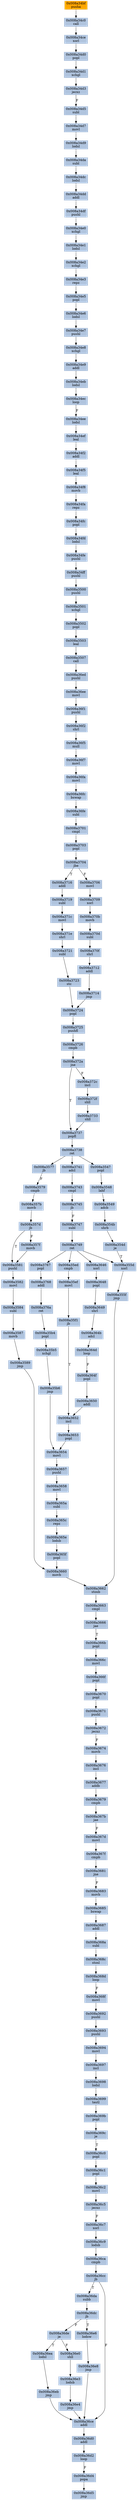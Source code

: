 strict digraph G {
	graph [bgcolor=transparent,
		name=G
	];
	node [color=lightsteelblue,
		fillcolor=lightsteelblue,
		shape=rectangle,
		style=filled
	];
	"0x008a3698"	[label="0x008a3698
lodsl"];
	"0x008a3699"	[label="0x008a3699
testl"];
	"0x008a3698" -> "0x008a3699"	[color="#000000"];
	"0x008a357f"	[label="0x008a357f
movb"];
	"0x008a3581"	[label="0x008a3581
pushl"];
	"0x008a357f" -> "0x008a3581"	[color="#000000"];
	"0x008a370f"	[label="0x008a370f
shrl"];
	"0x008a3712"	[label="0x008a3712
addl"];
	"0x008a370f" -> "0x008a3712"	[color="#000000"];
	"0x008a34ec"	[label="0x008a34ec
loop"];
	"0x008a34ee"	[label="0x008a34ee
lodsl"];
	"0x008a34ec" -> "0x008a34ee"	[color="#000000",
		label=F];
	"0x008a34e1"	[label="0x008a34e1
lodsl"];
	"0x008a34e2"	[label="0x008a34e2
xchgl"];
	"0x008a34e1" -> "0x008a34e2"	[color="#000000"];
	"0x008a35ed"	[label="0x008a35ed
cmpb"];
	"0x008a35ef"	[label="0x008a35ef
movl"];
	"0x008a35ed" -> "0x008a35ef"	[color="#000000"];
	"0x008a34e0"	[label="0x008a34e0
xchgl"];
	"0x008a34e0" -> "0x008a34e1"	[color="#000000"];
	"0x008a36ee"	[label="0x008a36ee
movl"];
	"0x008a36f1"	[label="0x008a36f1
pushl"];
	"0x008a36ee" -> "0x008a36f1"	[color="#000000"];
	"0x008a3747"	[label="0x008a3747
subl"];
	"0x008a3749"	[label="0x008a3749
ret"];
	"0x008a3747" -> "0x008a3749"	[color="#000000"];
	"0x008a3706"	[label="0x008a3706
movl"];
	"0x008a3709"	[label="0x008a3709
xorl"];
	"0x008a3706" -> "0x008a3709"	[color="#000000"];
	"0x008a3671"	[label="0x008a3671
pushl"];
	"0x008a3672"	[label="0x008a3672
jecxz"];
	"0x008a3671" -> "0x008a3672"	[color="#000000"];
	"0x008a3653"	[label="0x008a3653
popl"];
	"0x008a3654"	[label="0x008a3654
movl"];
	"0x008a3653" -> "0x008a3654"	[color="#000000"];
	"0x008a3681"	[label="0x008a3681
jne"];
	"0x008a3683"	[label="0x008a3683
movb"];
	"0x008a3681" -> "0x008a3683"	[color="#000000",
		label=F];
	"0x008a36ce"	[label="0x008a36ce
addl"];
	"0x008a36d0"	[label="0x008a36d0
addl"];
	"0x008a36ce" -> "0x008a36d0"	[color="#000000"];
	"0x008a34c0"	[label="0x008a34c0
call"];
	"0x008a34ce"	[label="0x008a34ce
xorl"];
	"0x008a34c0" -> "0x008a34ce"	[color="#000000"];
	"0x008a369b"	[label="0x008a369b
popl"];
	"0x008a369c"	[label="0x008a369c
je"];
	"0x008a369b" -> "0x008a369c"	[color="#000000"];
	"0x008a3582"	[label="0x008a3582
movl"];
	"0x008a3581" -> "0x008a3582"	[color="#000000"];
	"0x008a36ea"	[label="0x008a36ea
lodsl"];
	"0x008a36eb"	[label="0x008a36eb
jmp"];
	"0x008a36ea" -> "0x008a36eb"	[color="#000000"];
	"0x008a3726"	[label="0x008a3726
cmpb"];
	"0x008a372a"	[label="0x008a372a
jne"];
	"0x008a3726" -> "0x008a372a"	[color="#000000"];
	"0x008a34eb"	[label="0x008a34eb
lodsl"];
	"0x008a34eb" -> "0x008a34ec"	[color="#000000"];
	"0x008a3703"	[label="0x008a3703
popl"];
	"0x008a3704"	[label="0x008a3704
jbe"];
	"0x008a3703" -> "0x008a3704"	[color="#000000"];
	"0x008a368a"	[label="0x008a368a
subl"];
	"0x008a368c"	[label="0x008a368c
stosl"];
	"0x008a368a" -> "0x008a368c"	[color="#000000"];
	"0x008a34ff"	[label="0x008a34ff
pushl"];
	"0x008a3500"	[label="0x008a3500
pushl"];
	"0x008a34ff" -> "0x008a3500"	[color="#000000"];
	"0x008a365c"	[label="0x008a365c
repz"];
	"0x008a365e"	[label="0x008a365e
lodsb"];
	"0x008a365c" -> "0x008a365e"	[color="#000000"];
	"0x008a3741"	[label="0x008a3741
adcl"];
	"0x008a3743"	[label="0x008a3743
cmpl"];
	"0x008a3741" -> "0x008a3743"	[color="#000000"];
	"0x008a3652"	[label="0x008a3652
incl"];
	"0x008a3652" -> "0x008a3653"	[color="#000000"];
	"0x008a364b"	[label="0x008a364b
adcl"];
	"0x008a364d"	[label="0x008a364d
loop"];
	"0x008a364b" -> "0x008a364d"	[color="#000000"];
	"0x008a36c9"	[label="0x008a36c9
lodsb"];
	"0x008a36ca"	[label="0x008a36ca
cmpb"];
	"0x008a36c9" -> "0x008a36ca"	[color="#000000"];
	"0x008a3549"	[label="0x008a3549
adcb"];
	"0x008a354b"	[label="0x008a354b
shrb"];
	"0x008a3549" -> "0x008a354b"	[color="#000000"];
	"0x008a34f5"	[label="0x008a34f5
leal"];
	"0x008a34f8"	[label="0x008a34f8
movb"];
	"0x008a34f5" -> "0x008a34f8"	[color="#000000"];
	"0x008a34fd"	[label="0x008a34fd
lodsl"];
	"0x008a34fe"	[label="0x008a34fe
pushl"];
	"0x008a34fd" -> "0x008a34fe"	[color="#000000"];
	"0x008a34fc"	[label="0x008a34fc
popl"];
	"0x008a34fc" -> "0x008a34fd"	[color="#000000"];
	"0x008a366f"	[label="0x008a366f
popl"];
	"0x008a3670"	[label="0x008a3670
popl"];
	"0x008a366f" -> "0x008a3670"	[color="#000000"];
	"0x008a36f2"	[label="0x008a36f2
shrl"];
	"0x008a36f1" -> "0x008a36f2"	[color="#000000"];
	"0x008a3670" -> "0x008a3671"	[color="#000000"];
	"0x008a36e3"	[label="0x008a36e3
lodsb"];
	"0x008a36e4"	[label="0x008a36e4
jmp"];
	"0x008a36e3" -> "0x008a36e4"	[color="#000000"];
	"0x008a3677"	[label="0x008a3677
addb"];
	"0x008a3679"	[label="0x008a3679
cmpb"];
	"0x008a3677" -> "0x008a3679"	[color="#000000"];
	"0x008a35b6"	[label="0x008a35b6
jmp"];
	"0x008a35b6" -> "0x008a3654"	[color="#000000"];
	"0x008a3646"	[label="0x008a3646
xorl"];
	"0x008a3648"	[label="0x008a3648
popl"];
	"0x008a3646" -> "0x008a3648"	[color="#000000"];
	"0x008a368f"	[label="0x008a368f
movl"];
	"0x008a3692"	[label="0x008a3692
pushl"];
	"0x008a368f" -> "0x008a3692"	[color="#000000"];
	"0x008a370b"	[label="0x008a370b
movb"];
	"0x008a3709" -> "0x008a370b"	[color="#000000"];
	"0x008a34d5"	[label="0x008a34d5
subl"];
	"0x008a34d7"	[label="0x008a34d7
movl"];
	"0x008a34d5" -> "0x008a34d7"	[color="#000000"];
	"0x008a357b"	[label="0x008a357b
movb"];
	"0x008a357d"	[label="0x008a357d
jb"];
	"0x008a357b" -> "0x008a357d"	[color="#000000"];
	"0x008a3589"	[label="0x008a3589
jmp"];
	"0x008a3660"	[label="0x008a3660
movb"];
	"0x008a3589" -> "0x008a3660"	[color="#000000"];
	"0x008a3666"	[label="0x008a3666
jae"];
	"0x008a366b"	[label="0x008a366b
popl"];
	"0x008a3666" -> "0x008a366b"	[color="#000000",
		label=T];
	"0x008a36fc"	[label="0x008a36fc
bswap"];
	"0x008a36fe"	[label="0x008a36fe
subl"];
	"0x008a36fc" -> "0x008a36fe"	[color="#000000"];
	"0x008a3502"	[label="0x008a3502
popl"];
	"0x008a3503"	[label="0x008a3503
leal"];
	"0x008a3502" -> "0x008a3503"	[color="#000000"];
	"0x008a371c"	[label="0x008a371c
movl"];
	"0x008a371e"	[label="0x008a371e
shrl"];
	"0x008a371c" -> "0x008a371e"	[color="#000000"];
	"0x008a3733"	[label="0x008a3733
shll"];
	"0x008a3737"	[label="0x008a3737
popfl"];
	"0x008a3733" -> "0x008a3737"	[color="#000000"];
	"0x008a3723"	[label="0x008a3723
stc"];
	"0x008a3724"	[label="0x008a3724
popl"];
	"0x008a3723" -> "0x008a3724"	[color="#000000"];
	"0x008a3501"	[label="0x008a3501
xchgl"];
	"0x008a3501" -> "0x008a3502"	[color="#000000"];
	"0x008a34d0"	[label="0x008a34d0
popl"];
	"0x008a34d1"	[label="0x008a34d1
xchgl"];
	"0x008a34d0" -> "0x008a34d1"	[color="#000000"];
	"0x008a36c0"	[label="0x008a36c0
popl"];
	"0x008a36c1"	[label="0x008a36c1
popl"];
	"0x008a36c0" -> "0x008a36c1"	[color="#000000"];
	"0x008a3662"	[label="0x008a3662
stosb"];
	"0x008a3660" -> "0x008a3662"	[color="#000000"];
	"0x008a34fe" -> "0x008a34ff"	[color="#000000"];
	"0x008a3657"	[label="0x008a3657
pushl"];
	"0x008a3654" -> "0x008a3657"	[color="#000000"];
	"0x008a36c2"	[label="0x008a36c2
movl"];
	"0x008a36c5"	[label="0x008a36c5
jecxz"];
	"0x008a36c2" -> "0x008a36c5"	[color="#000000"];
	"0x008a3768"	[label="0x008a3768
addl"];
	"0x008a376a"	[label="0x008a376a
ret"];
	"0x008a3768" -> "0x008a376a"	[color="#000000"];
	"0x008a3579"	[label="0x008a3579
cmpb"];
	"0x008a3579" -> "0x008a357b"	[color="#000000"];
	"0x008a368d"	[label="0x008a368d
loop"];
	"0x008a368c" -> "0x008a368d"	[color="#000000"];
	"0x008a3738"	[label="0x008a3738
ret"];
	"0x008a3738" -> "0x008a3741"	[color="#000000"];
	"0x008a3547"	[label="0x008a3547
popl"];
	"0x008a3738" -> "0x008a3547"	[color="#000000"];
	"0x008a3577"	[label="0x008a3577
jb"];
	"0x008a3738" -> "0x008a3577"	[color="#000000"];
	"0x008a364f"	[label="0x008a364f
popl"];
	"0x008a3650"	[label="0x008a3650
addl"];
	"0x008a364f" -> "0x008a3650"	[color="#000000"];
	"0x008a34e5"	[label="0x008a34e5
popl"];
	"0x008a34e6"	[label="0x008a34e6
lodsl"];
	"0x008a34e5" -> "0x008a34e6"	[color="#000000"];
	"0x008a355f"	[label="0x008a355f
jmp"];
	"0x008a355f" -> "0x008a3662"	[color="#000000"];
	"0x008a354d"	[label="0x008a354d
je"];
	"0x008a354b" -> "0x008a354d"	[color="#000000"];
	"0x008a364d" -> "0x008a364f"	[color="#000000",
		label=F];
	"0x008a3674"	[label="0x008a3674
movb"];
	"0x008a3672" -> "0x008a3674"	[color="#000000",
		label=F];
	"0x008a36ed"	[label="0x008a36ed
pushl"];
	"0x008a36ed" -> "0x008a36ee"	[color="#000000"];
	"0x008a372f"	[label="0x008a372f
shll"];
	"0x008a372f" -> "0x008a3733"	[color="#000000"];
	"0x008a34ef"	[label="0x008a34ef
leal"];
	"0x008a34ee" -> "0x008a34ef"	[color="#000000"];
	"0x008a366c"	[label="0x008a366c
movl"];
	"0x008a366b" -> "0x008a366c"	[color="#000000"];
	"0x008a3685"	[label="0x008a3685
bswap"];
	"0x008a3683" -> "0x008a3685"	[color="#000000"];
	"0x008a3697"	[label="0x008a3697
incl"];
	"0x008a3697" -> "0x008a3698"	[color="#000000"];
	"0x008a36eb" -> "0x008a36ce"	[color="#000000"];
	"0x008a34e9"	[label="0x008a34e9
addl"];
	"0x008a34e9" -> "0x008a34eb"	[color="#000000"];
	"0x008a36f5"	[label="0x008a36f5
mull"];
	"0x008a36f7"	[label="0x008a36f7
movl"];
	"0x008a36f5" -> "0x008a36f7"	[color="#000000"];
	"0x008a34e8"	[label="0x008a34e8
xchgl"];
	"0x008a34e8" -> "0x008a34e9"	[color="#000000"];
	"0x008a3714"	[label="0x008a3714
jmp"];
	"0x008a3714" -> "0x008a3724"	[color="#000000"];
	"0x008a370d"	[label="0x008a370d
subl"];
	"0x008a370b" -> "0x008a370d"	[color="#000000"];
	"0x008a36fa"	[label="0x008a36fa
movl"];
	"0x008a36f7" -> "0x008a36fa"	[color="#000000"];
	"0x008a34e7"	[label="0x008a34e7
pushl"];
	"0x008a34e6" -> "0x008a34e7"	[color="#000000"];
	"0x008a3721"	[label="0x008a3721
subl"];
	"0x008a371e" -> "0x008a3721"	[color="#000000"];
	"0x008a35f1"	[label="0x008a35f1
jb"];
	"0x008a35f1" -> "0x008a3652"	[color="#000000",
		label=T];
	"0x008a34e3"	[label="0x008a34e3
repz"];
	"0x008a34e3" -> "0x008a34e5"	[color="#000000"];
	"0x008a34d9"	[label="0x008a34d9
lodsl"];
	"0x008a34d7" -> "0x008a34d9"	[color="#000000"];
	"0x008a36d2"	[label="0x008a36d2
loop"];
	"0x008a36d4"	[label="0x008a36d4
popa"];
	"0x008a36d2" -> "0x008a36d4"	[color="#000000",
		label=F];
	"0x008a34f2"	[label="0x008a34f2
addl"];
	"0x008a34f2" -> "0x008a34f5"	[color="#000000"];
	"0x008a3721" -> "0x008a3723"	[color="#000000"];
	"0x008a34da"	[label="0x008a34da
subl"];
	"0x008a34d9" -> "0x008a34da"	[color="#000000"];
	"0x008a3584"	[label="0x008a3584
subl"];
	"0x008a3582" -> "0x008a3584"	[color="#000000"];
	"0x008a367b"	[label="0x008a367b
jae"];
	"0x008a367d"	[label="0x008a367d
movl"];
	"0x008a367b" -> "0x008a367d"	[color="#000000",
		label=F];
	"0x008a3687"	[label="0x008a3687
addl"];
	"0x008a3687" -> "0x008a368a"	[color="#000000"];
	"0x008a34d3"	[label="0x008a34d3
jecxz"];
	"0x008a34d1" -> "0x008a34d3"	[color="#000000"];
	"0x008a367f"	[label="0x008a367f
cmpb"];
	"0x008a367f" -> "0x008a3681"	[color="#000000"];
	"0x008a36e0"	[label="0x008a36e0
shll"];
	"0x008a36e0" -> "0x008a36e3"	[color="#000000"];
	"0x008a34dc"	[label="0x008a34dc
lodsl"];
	"0x008a34da" -> "0x008a34dc"	[color="#000000"];
	"0x008a3701"	[label="0x008a3701
cmpl"];
	"0x008a3701" -> "0x008a3703"	[color="#000000"];
	"0x008a36f2" -> "0x008a36f5"	[color="#000000"];
	"0x008a372c"	[label="0x008a372c
incl"];
	"0x008a372c" -> "0x008a372f"	[color="#000000"];
	"0x008a3587"	[label="0x008a3587
movb"];
	"0x008a3584" -> "0x008a3587"	[color="#000000"];
	"0x008a365f"	[label="0x008a365f
popl"];
	"0x008a365f" -> "0x008a3660"	[color="#000000"];
	"0x008a3745"	[label="0x008a3745
jb"];
	"0x008a3743" -> "0x008a3745"	[color="#000000"];
	"0x008a366c" -> "0x008a366f"	[color="#000000"];
	"0x008a36d5"	[label="0x008a36d5
jmp"];
	"0x008a36d4" -> "0x008a36d5"	[color="#000000"];
	"0x008a36fe" -> "0x008a3701"	[color="#000000"];
	"0x008a3693"	[label="0x008a3693
pushl"];
	"0x008a3692" -> "0x008a3693"	[color="#000000"];
	"0x008a36dc"	[label="0x008a36dc
jb"];
	"0x008a36de"	[label="0x008a36de
je"];
	"0x008a36dc" -> "0x008a36de"	[color="#000000",
		label=F];
	"0x008a36e6"	[label="0x008a36e6
lodsw"];
	"0x008a36dc" -> "0x008a36e6"	[color="#000000",
		label=T];
	"0x008a3694"	[label="0x008a3694
movl"];
	"0x008a3694" -> "0x008a3697"	[color="#000000"];
	"0x008a36c7"	[label="0x008a36c7
xorl"];
	"0x008a36c5" -> "0x008a36c7"	[color="#000000",
		label=F];
	"0x008a3767"	[label="0x008a3767
popl"];
	"0x008a3767" -> "0x008a3768"	[color="#000000"];
	"0x008a3507"	[label="0x008a3507
call"];
	"0x008a3503" -> "0x008a3507"	[color="#000000"];
	"0x008a3658"	[label="0x008a3658
movl"];
	"0x008a3657" -> "0x008a3658"	[color="#000000"];
	"0x008a3500" -> "0x008a3501"	[color="#000000"];
	"0x008a3685" -> "0x008a3687"	[color="#000000"];
	"0x008a36da"	[label="0x008a36da
subb"];
	"0x008a36da" -> "0x008a36dc"	[color="#000000"];
	"0x008a3699" -> "0x008a369b"	[color="#000000"];
	"0x008a34ce" -> "0x008a34d0"	[color="#000000"];
	"0x008a35ef" -> "0x008a35f1"	[color="#000000"];
	"0x008a3649"	[label="0x008a3649
shrl"];
	"0x008a3649" -> "0x008a364b"	[color="#000000"];
	"0x008a36de" -> "0x008a36ea"	[color="#000000",
		label=T];
	"0x008a36de" -> "0x008a36e0"	[color="#000000",
		label=F];
	"0x008a369c" -> "0x008a36c0"	[color="#000000",
		label=T];
	"0x008a3676"	[label="0x008a3676
incl"];
	"0x008a3676" -> "0x008a3677"	[color="#000000"];
	"0x008a3712" -> "0x008a3714"	[color="#000000"];
	"0x008a355d"	[label="0x008a355d
xorl"];
	"0x008a354d" -> "0x008a355d"	[color="#000000",
		label=T];
	"0x008a3693" -> "0x008a3694"	[color="#000000"];
	"0x008a34fa"	[label="0x008a34fa
repz"];
	"0x008a34fa" -> "0x008a34fc"	[color="#000000"];
	"0x008a34e2" -> "0x008a34e3"	[color="#000000"];
	"0x008a3679" -> "0x008a367b"	[color="#000000"];
	"0x008a35b5"	[label="0x008a35b5
xchgl"];
	"0x008a35b5" -> "0x008a35b6"	[color="#000000"];
	"0x008a3548"	[label="0x008a3548
lahf"];
	"0x008a3547" -> "0x008a3548"	[color="#000000"];
	"0x008a3725"	[label="0x008a3725
pushfl"];
	"0x008a3725" -> "0x008a3726"	[color="#000000"];
	"0x008a34bf"	[color=lightgrey,
		fillcolor=orange,
		label="0x008a34bf
pusha"];
	"0x008a34bf" -> "0x008a34c0"	[color="#000000"];
	"0x008a36d0" -> "0x008a36d2"	[color="#000000"];
	"0x008a34dd"	[label="0x008a34dd
addl"];
	"0x008a34df"	[label="0x008a34df
pushl"];
	"0x008a34dd" -> "0x008a34df"	[color="#000000"];
	"0x008a34d3" -> "0x008a34d5"	[color="#000000",
		label=F];
	"0x008a3548" -> "0x008a3549"	[color="#000000"];
	"0x008a365e" -> "0x008a365f"	[color="#000000"];
	"0x008a372a" -> "0x008a372c"	[color="#000000",
		label=F];
	"0x008a372a" -> "0x008a3737"	[color="#000000",
		label=T];
	"0x008a365a"	[label="0x008a365a
subl"];
	"0x008a3658" -> "0x008a365a"	[color="#000000"];
	"0x008a3745" -> "0x008a3747"	[color="#000000",
		label=F];
	"0x008a3674" -> "0x008a3676"	[color="#000000"];
	"0x008a36cc"	[label="0x008a36cc
jb"];
	"0x008a36ca" -> "0x008a36cc"	[color="#000000"];
	"0x008a367d" -> "0x008a367f"	[color="#000000"];
	"0x008a3737" -> "0x008a3738"	[color="#000000"];
	"0x008a36fa" -> "0x008a36fc"	[color="#000000"];
	"0x008a34e7" -> "0x008a34e8"	[color="#000000"];
	"0x008a34dc" -> "0x008a34dd"	[color="#000000"];
	"0x008a34f8" -> "0x008a34fa"	[color="#000000"];
	"0x008a3704" -> "0x008a3706"	[color="#000000",
		label=F];
	"0x008a3716"	[label="0x008a3716
addl"];
	"0x008a3704" -> "0x008a3716"	[color="#000000",
		label=T];
	"0x008a3650" -> "0x008a3652"	[color="#000000"];
	"0x008a3577" -> "0x008a3579"	[color="#000000",
		label=F];
	"0x008a3587" -> "0x008a3589"	[color="#000000"];
	"0x008a36e4" -> "0x008a36ce"	[color="#000000"];
	"0x008a36e8"	[label="0x008a36e8
jmp"];
	"0x008a36e6" -> "0x008a36e8"	[color="#000000"];
	"0x008a3507" -> "0x008a36ed"	[color="#000000"];
	"0x008a36c7" -> "0x008a36c9"	[color="#000000"];
	"0x008a36e8" -> "0x008a36ce"	[color="#000000"];
	"0x008a3749" -> "0x008a35ed"	[color="#000000"];
	"0x008a3749" -> "0x008a3646"	[color="#000000"];
	"0x008a3749" -> "0x008a3767"	[color="#000000"];
	"0x008a3749" -> "0x008a355d"	[color="#000000"];
	"0x008a357d" -> "0x008a357f"	[color="#000000",
		label=F];
	"0x008a357d" -> "0x008a3581"	[color="#000000",
		label=T];
	"0x008a36cc" -> "0x008a36ce"	[color="#000000",
		label=F];
	"0x008a36cc" -> "0x008a36da"	[color="#000000",
		label=T];
	"0x008a3719"	[label="0x008a3719
subl"];
	"0x008a3719" -> "0x008a371c"	[color="#000000"];
	"0x008a36c1" -> "0x008a36c2"	[color="#000000"];
	"0x008a34df" -> "0x008a34e0"	[color="#000000"];
	"0x008a3716" -> "0x008a3719"	[color="#000000"];
	"0x008a355d" -> "0x008a355f"	[color="#000000"];
	"0x008a35b4"	[label="0x008a35b4
popl"];
	"0x008a376a" -> "0x008a35b4"	[color="#000000"];
	"0x008a3663"	[label="0x008a3663
cmpl"];
	"0x008a3663" -> "0x008a3666"	[color="#000000"];
	"0x008a370d" -> "0x008a370f"	[color="#000000"];
	"0x008a3648" -> "0x008a3649"	[color="#000000"];
	"0x008a368d" -> "0x008a368f"	[color="#000000",
		label=F];
	"0x008a3724" -> "0x008a3725"	[color="#000000"];
	"0x008a34ef" -> "0x008a34f2"	[color="#000000"];
	"0x008a365a" -> "0x008a365c"	[color="#000000"];
	"0x008a3662" -> "0x008a3663"	[color="#000000"];
	"0x008a35b4" -> "0x008a35b5"	[color="#000000"];
}
